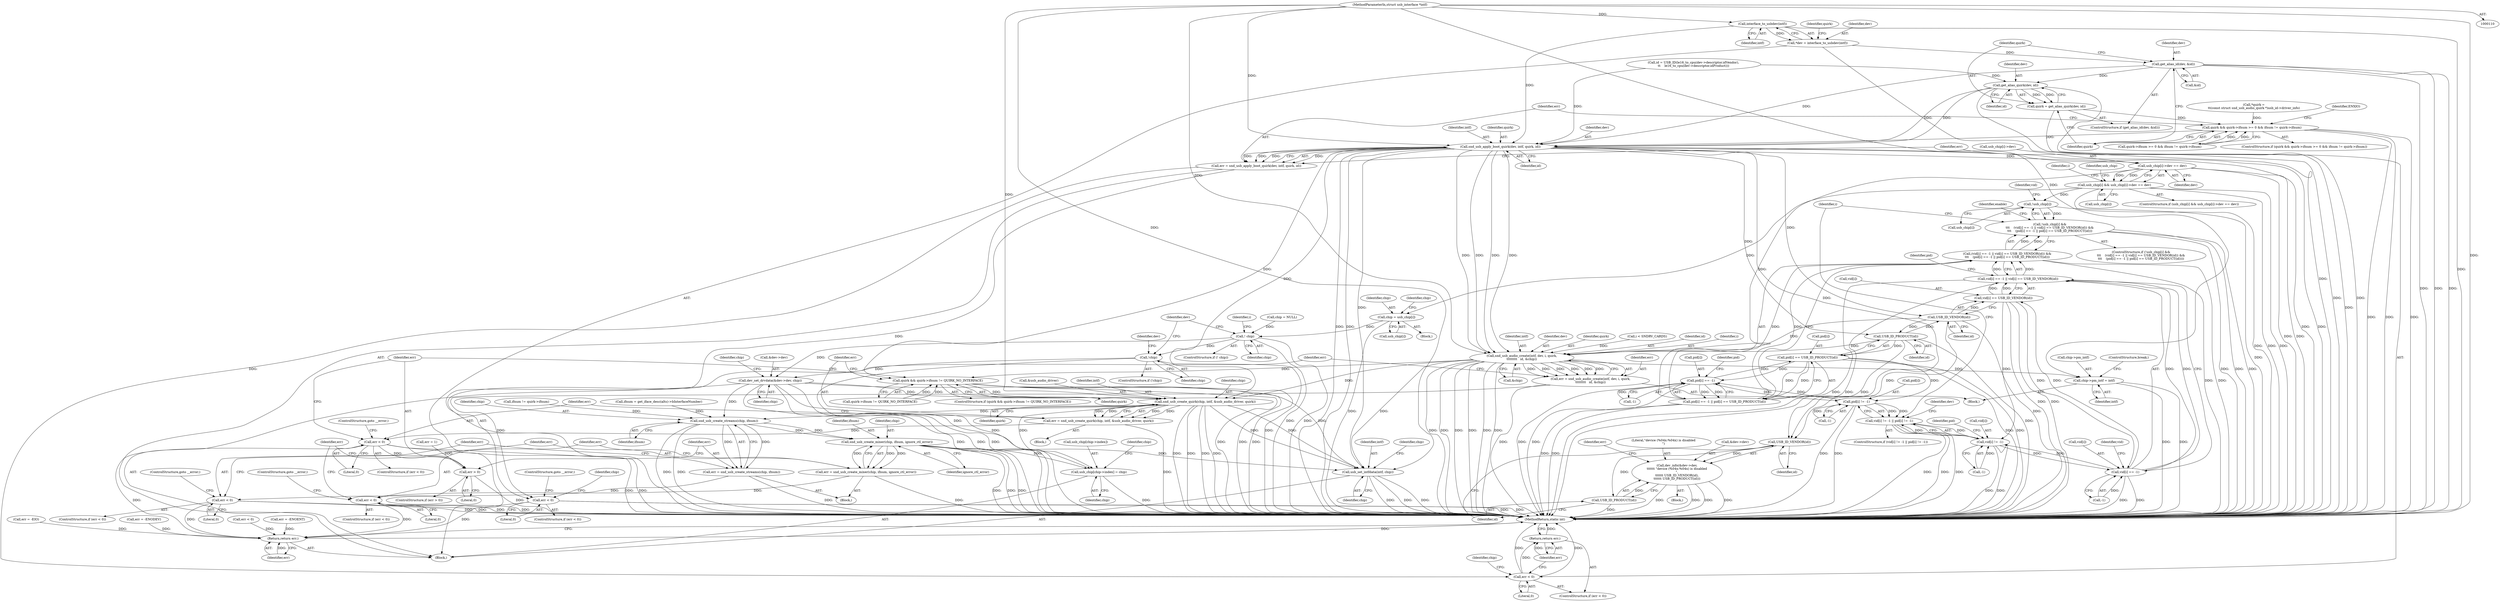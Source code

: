 digraph "0_linux_5f8cf712582617d523120df67d392059eaf2fc4b@pointer" {
"1000111" [label="(MethodParameterIn,struct usb_interface *intf)"];
"1000117" [label="(Call,interface_to_usbdev(intf))"];
"1000115" [label="(Call,*dev = interface_to_usbdev(intf))"];
"1000163" [label="(Call,get_alias_id(dev, &id))"];
"1000169" [label="(Call,get_alias_quirk(dev, id))"];
"1000167" [label="(Call,quirk = get_alias_quirk(dev, id))"];
"1000173" [label="(Call,quirk && quirk->ifnum >= 0 && ifnum != quirk->ifnum)"];
"1000191" [label="(Call,snd_usb_apply_boot_quirk(dev, intf, quirk, id))"];
"1000189" [label="(Call,err = snd_usb_apply_boot_quirk(dev, intf, quirk, id))"];
"1000197" [label="(Call,err < 0)"];
"1000200" [label="(Return,return err;)"];
"1000223" [label="(Call,usb_chip[i]->dev == dev)"];
"1000219" [label="(Call,usb_chip[i] && usb_chip[i]->dev == dev)"];
"1000251" [label="(Call,chip = usb_chip[i])"];
"1000263" [label="(Call,! chip)"];
"1000367" [label="(Call,!chip)"];
"1000381" [label="(Call,dev_set_drvdata(&dev->dev, chip))"];
"1000416" [label="(Call,snd_usb_create_quirk(chip, intf, &usb_audio_driver, quirk))"];
"1000414" [label="(Call,err = snd_usb_create_quirk(chip, intf, &usb_audio_driver, quirk))"];
"1000423" [label="(Call,err < 0)"];
"1000428" [label="(Call,err > 0)"];
"1000509" [label="(Return,return err;)"];
"1000434" [label="(Call,snd_usb_create_streams(chip, ifnum))"];
"1000432" [label="(Call,err = snd_usb_create_streams(chip, ifnum))"];
"1000438" [label="(Call,err < 0)"];
"1000444" [label="(Call,snd_usb_create_mixer(chip, ifnum, ignore_ctl_error))"];
"1000442" [label="(Call,err = snd_usb_create_mixer(chip, ifnum, ignore_ctl_error))"];
"1000449" [label="(Call,err < 0)"];
"1000464" [label="(Call,usb_chip[chip->index] = chip)"];
"1000475" [label="(Call,usb_set_intfdata(intf, chip))"];
"1000277" [label="(Call,!usb_chip[i])"];
"1000276" [label="(Call,!usb_chip[i] &&\n\t\t\t    (vid[i] == -1 || vid[i] == USB_ID_VENDOR(id)) &&\n\t\t\t    (pid[i] == -1 || pid[i] == USB_ID_PRODUCT(id)))"];
"1000316" [label="(Call,snd_usb_audio_create(intf, dev, i, quirk,\n\t\t\t\t\t\t\t\t   id, &chip))"];
"1000314" [label="(Call,err = snd_usb_audio_create(intf, dev, i, quirk,\n\t\t\t\t\t\t\t\t   id, &chip))"];
"1000325" [label="(Call,err < 0)"];
"1000329" [label="(Call,chip->pm_intf = intf)"];
"1000406" [label="(Call,quirk && quirk->ifnum != QUIRK_NO_INTERFACE)"];
"1000293" [label="(Call,USB_ID_VENDOR(id))"];
"1000289" [label="(Call,vid[i] == USB_ID_VENDOR(id))"];
"1000283" [label="(Call,vid[i] == -1)"];
"1000282" [label="(Call,vid[i] == -1 || vid[i] == USB_ID_VENDOR(id))"];
"1000281" [label="(Call,(vid[i] == -1 || vid[i] == USB_ID_VENDOR(id)) &&\n\t\t\t    (pid[i] == -1 || pid[i] == USB_ID_PRODUCT(id)))"];
"1000338" [label="(Call,vid[i] != -1)"];
"1000337" [label="(Call,vid[i] != -1 || pid[i] != -1)"];
"1000306" [label="(Call,USB_ID_PRODUCT(id))"];
"1000302" [label="(Call,pid[i] == USB_ID_PRODUCT(id))"];
"1000296" [label="(Call,pid[i] == -1)"];
"1000295" [label="(Call,pid[i] == -1 || pid[i] == USB_ID_PRODUCT(id))"];
"1000344" [label="(Call,pid[i] != -1)"];
"1000357" [label="(Call,USB_ID_VENDOR(id))"];
"1000351" [label="(Call,dev_info(&dev->dev,\n\t\t\t\t\t\t \"device (%04x:%04x) is disabled\n\",\n\t\t\t\t\t\t USB_ID_VENDOR(id),\n\t\t\t\t\t\t USB_ID_PRODUCT(id)))"];
"1000359" [label="(Call,USB_ID_PRODUCT(id))"];
"1000465" [label="(Call,usb_chip[chip->index])"];
"1000381" [label="(Call,dev_set_drvdata(&dev->dev, chip))"];
"1000175" [label="(Call,quirk->ifnum >= 0 && ifnum != quirk->ifnum)"];
"1000246" [label="(Call,err = -EIO)"];
"1000281" [label="(Call,(vid[i] == -1 || vid[i] == USB_ID_VENDOR(id)) &&\n\t\t\t    (pid[i] == -1 || pid[i] == USB_ID_PRODUCT(id)))"];
"1000195" [label="(Identifier,id)"];
"1000334" [label="(ControlStructure,break;)"];
"1000354" [label="(Identifier,dev)"];
"1000449" [label="(Call,err < 0)"];
"1000296" [label="(Call,pid[i] == -1)"];
"1000282" [label="(Call,vid[i] == -1 || vid[i] == USB_ID_VENDOR(id))"];
"1000452" [label="(ControlStructure,goto __error;)"];
"1000314" [label="(Call,err = snd_usb_audio_create(intf, dev, i, quirk,\n\t\t\t\t\t\t\t\t   id, &chip))"];
"1000330" [label="(Call,chip->pm_intf)"];
"1000251" [label="(Call,chip = usb_chip[i])"];
"1000386" [label="(Identifier,chip)"];
"1000300" [label="(Call,-1)"];
"1000447" [label="(Identifier,ignore_ctl_error)"];
"1000422" [label="(ControlStructure,if (err < 0))"];
"1000317" [label="(Identifier,intf)"];
"1000192" [label="(Identifier,dev)"];
"1000216" [label="(Identifier,i)"];
"1000351" [label="(Call,dev_info(&dev->dev,\n\t\t\t\t\t\t \"device (%04x:%04x) is disabled\n\",\n\t\t\t\t\t\t USB_ID_VENDOR(id),\n\t\t\t\t\t\t USB_ID_PRODUCT(id)))"];
"1000111" [label="(MethodParameterIn,struct usb_interface *intf)"];
"1000169" [label="(Call,get_alias_quirk(dev, id))"];
"1000331" [label="(Identifier,chip)"];
"1000439" [label="(Identifier,err)"];
"1000198" [label="(Identifier,err)"];
"1000297" [label="(Call,pid[i])"];
"1000413" [label="(Block,)"];
"1000342" [label="(Call,-1)"];
"1000276" [label="(Call,!usb_chip[i] &&\n\t\t\t    (vid[i] == -1 || vid[i] == USB_ID_VENDOR(id)) &&\n\t\t\t    (pid[i] == -1 || pid[i] == USB_ID_PRODUCT(id)))"];
"1000193" [label="(Identifier,intf)"];
"1000189" [label="(Call,err = snd_usb_apply_boot_quirk(dev, intf, quirk, id))"];
"1000427" [label="(ControlStructure,if (err > 0))"];
"1000345" [label="(Call,pid[i])"];
"1000318" [label="(Identifier,dev)"];
"1000236" [label="(Identifier,usb_chip)"];
"1000328" [label="(ControlStructure,goto __error;)"];
"1000277" [label="(Call,!usb_chip[i])"];
"1000181" [label="(Call,ifnum != quirk->ifnum)"];
"1000121" [label="(Identifier,quirk)"];
"1000302" [label="(Call,pid[i] == USB_ID_PRODUCT(id))"];
"1000477" [label="(Identifier,chip)"];
"1000194" [label="(Identifier,quirk)"];
"1000350" [label="(Block,)"];
"1000424" [label="(Identifier,err)"];
"1000320" [label="(Identifier,quirk)"];
"1000259" [label="(Identifier,chip)"];
"1000344" [label="(Call,pid[i] != -1)"];
"1000141" [label="(Call,ifnum = get_iface_desc(alts)->bInterfaceNumber)"];
"1000162" [label="(ControlStructure,if (get_alias_id(dev, &id)))"];
"1000510" [label="(Identifier,err)"];
"1000445" [label="(Identifier,chip)"];
"1000417" [label="(Identifier,chip)"];
"1000408" [label="(Call,quirk->ifnum != QUIRK_NO_INTERFACE)"];
"1000163" [label="(Call,get_alias_id(dev, &id))"];
"1000118" [label="(Identifier,intf)"];
"1000405" [label="(ControlStructure,if (quirk && quirk->ifnum != QUIRK_NO_INTERFACE))"];
"1000203" [label="(Identifier,chip)"];
"1000325" [label="(Call,err < 0)"];
"1000346" [label="(Identifier,pid)"];
"1000284" [label="(Call,vid[i])"];
"1000219" [label="(Call,usb_chip[i] && usb_chip[i]->dev == dev)"];
"1000147" [label="(Call,id = USB_ID(le16_to_cpu(dev->descriptor.idVendor),\n\t\t    le16_to_cpu(dev->descriptor.idProduct)))"];
"1000275" [label="(ControlStructure,if (!usb_chip[i] &&\n\t\t\t    (vid[i] == -1 || vid[i] == USB_ID_VENDOR(id)) &&\n\t\t\t    (pid[i] == -1 || pid[i] == USB_ID_PRODUCT(id))))"];
"1000415" [label="(Identifier,err)"];
"1000475" [label="(Call,usb_set_intfdata(intf, chip))"];
"1000229" [label="(Identifier,dev)"];
"1000252" [label="(Identifier,chip)"];
"1000442" [label="(Call,err = snd_usb_create_mixer(chip, ifnum, ignore_ctl_error))"];
"1000274" [label="(Identifier,i)"];
"1000366" [label="(ControlStructure,if (!chip))"];
"1000298" [label="(Identifier,pid)"];
"1000220" [label="(Call,usb_chip[i])"];
"1000376" [label="(Call,err = -ENODEV)"];
"1000431" [label="(Block,)"];
"1000450" [label="(Identifier,err)"];
"1000470" [label="(Identifier,chip)"];
"1000473" [label="(Identifier,chip)"];
"1000324" [label="(ControlStructure,if (err < 0))"];
"1000199" [label="(Literal,0)"];
"1000303" [label="(Call,pid[i])"];
"1000263" [label="(Call,! chip)"];
"1000116" [label="(Identifier,dev)"];
"1000285" [label="(Identifier,vid)"];
"1000430" [label="(Literal,0)"];
"1000295" [label="(Call,pid[i] == -1 || pid[i] == USB_ID_PRODUCT(id))"];
"1000191" [label="(Call,snd_usb_apply_boot_quirk(dev, intf, quirk, id))"];
"1000171" [label="(Identifier,id)"];
"1000188" [label="(Identifier,ENXIO)"];
"1000460" [label="(Call,err < 0)"];
"1000352" [label="(Call,&dev->dev)"];
"1000432" [label="(Call,err = snd_usb_create_streams(chip, ifnum))"];
"1000416" [label="(Call,snd_usb_create_quirk(chip, intf, &usb_audio_driver, quirk))"];
"1000262" [label="(ControlStructure,if (! chip))"];
"1000426" [label="(ControlStructure,goto __error;)"];
"1000327" [label="(Literal,0)"];
"1000337" [label="(Call,vid[i] != -1 || pid[i] != -1)"];
"1000438" [label="(Call,err < 0)"];
"1000336" [label="(ControlStructure,if (vid[i] != -1 || pid[i] != -1))"];
"1000362" [label="(Identifier,err)"];
"1000373" [label="(Identifier,dev)"];
"1000117" [label="(Call,interface_to_usbdev(intf))"];
"1000283" [label="(Call,vid[i] == -1)"];
"1000268" [label="(Identifier,i)"];
"1000315" [label="(Identifier,err)"];
"1000443" [label="(Identifier,err)"];
"1000173" [label="(Call,quirk && quirk->ifnum >= 0 && ifnum != quirk->ifnum)"];
"1000170" [label="(Identifier,dev)"];
"1000253" [label="(Call,usb_chip[i])"];
"1000270" [label="(Call,i < SNDRV_CARDS)"];
"1000223" [label="(Call,usb_chip[i]->dev == dev)"];
"1000464" [label="(Call,usb_chip[chip->index] = chip)"];
"1000113" [label="(Block,)"];
"1000421" [label="(Identifier,quirk)"];
"1000164" [label="(Identifier,dev)"];
"1000311" [label="(Identifier,enable)"];
"1000357" [label="(Call,USB_ID_VENDOR(id))"];
"1000356" [label="(Literal,\"device (%04x:%04x) is disabled\n\")"];
"1000165" [label="(Call,&id)"];
"1000511" [label="(MethodReturn,static int)"];
"1000382" [label="(Call,&dev->dev)"];
"1000202" [label="(Call,chip = NULL)"];
"1000197" [label="(Call,err < 0)"];
"1000425" [label="(Literal,0)"];
"1000407" [label="(Identifier,quirk)"];
"1000287" [label="(Call,-1)"];
"1000339" [label="(Call,vid[i])"];
"1000367" [label="(Call,!chip)"];
"1000326" [label="(Identifier,err)"];
"1000414" [label="(Call,err = snd_usb_create_quirk(chip, intf, &usb_audio_driver, quirk))"];
"1000196" [label="(ControlStructure,if (err < 0))"];
"1000433" [label="(Identifier,err)"];
"1000333" [label="(Identifier,intf)"];
"1000304" [label="(Identifier,pid)"];
"1000329" [label="(Call,chip->pm_intf = intf)"];
"1000437" [label="(ControlStructure,if (err < 0))"];
"1000167" [label="(Call,quirk = get_alias_quirk(dev, id))"];
"1000509" [label="(Return,return err;)"];
"1000360" [label="(Identifier,id)"];
"1000307" [label="(Identifier,id)"];
"1000390" [label="(Identifier,chip)"];
"1000289" [label="(Call,vid[i] == USB_ID_VENDOR(id))"];
"1000454" [label="(Identifier,err)"];
"1000451" [label="(Literal,0)"];
"1000338" [label="(Call,vid[i] != -1)"];
"1000476" [label="(Identifier,intf)"];
"1000361" [label="(Call,err = -ENOENT)"];
"1000291" [label="(Identifier,vid)"];
"1000190" [label="(Identifier,err)"];
"1000428" [label="(Call,err > 0)"];
"1000446" [label="(Identifier,ifnum)"];
"1000384" [label="(Identifier,dev)"];
"1000321" [label="(Identifier,id)"];
"1000294" [label="(Identifier,id)"];
"1000200" [label="(Return,return err;)"];
"1000168" [label="(Identifier,quirk)"];
"1000316" [label="(Call,snd_usb_audio_create(intf, dev, i, quirk,\n\t\t\t\t\t\t\t\t   id, &chip))"];
"1000115" [label="(Call,*dev = interface_to_usbdev(intf))"];
"1000348" [label="(Call,-1)"];
"1000436" [label="(Identifier,ifnum)"];
"1000319" [label="(Identifier,i)"];
"1000359" [label="(Call,USB_ID_PRODUCT(id))"];
"1000172" [label="(ControlStructure,if (quirk && quirk->ifnum >= 0 && ifnum != quirk->ifnum))"];
"1000440" [label="(Literal,0)"];
"1000358" [label="(Identifier,id)"];
"1000174" [label="(Identifier,quirk)"];
"1000406" [label="(Call,quirk && quirk->ifnum != QUIRK_NO_INTERFACE)"];
"1000290" [label="(Call,vid[i])"];
"1000230" [label="(Block,)"];
"1000313" [label="(Block,)"];
"1000429" [label="(Identifier,err)"];
"1000448" [label="(ControlStructure,if (err < 0))"];
"1000423" [label="(Call,err < 0)"];
"1000201" [label="(Identifier,err)"];
"1000306" [label="(Call,USB_ID_PRODUCT(id))"];
"1000120" [label="(Call,*quirk =\n\t\t(const struct snd_usb_audio_quirk *)usb_id->driver_info)"];
"1000419" [label="(Call,&usb_audio_driver)"];
"1000224" [label="(Call,usb_chip[i]->dev)"];
"1000322" [label="(Call,&chip)"];
"1000264" [label="(Identifier,chip)"];
"1000444" [label="(Call,snd_usb_create_mixer(chip, ifnum, ignore_ctl_error))"];
"1000278" [label="(Call,usb_chip[i])"];
"1000434" [label="(Call,snd_usb_create_streams(chip, ifnum))"];
"1000402" [label="(Call,err = 1)"];
"1000218" [label="(ControlStructure,if (usb_chip[i] && usb_chip[i]->dev == dev))"];
"1000435" [label="(Identifier,chip)"];
"1000481" [label="(Identifier,chip)"];
"1000418" [label="(Identifier,intf)"];
"1000368" [label="(Identifier,chip)"];
"1000293" [label="(Call,USB_ID_VENDOR(id))"];
"1000441" [label="(ControlStructure,goto __error;)"];
"1000111" -> "1000110"  [label="AST: "];
"1000111" -> "1000511"  [label="DDG: "];
"1000111" -> "1000117"  [label="DDG: "];
"1000111" -> "1000191"  [label="DDG: "];
"1000111" -> "1000316"  [label="DDG: "];
"1000111" -> "1000329"  [label="DDG: "];
"1000111" -> "1000416"  [label="DDG: "];
"1000111" -> "1000475"  [label="DDG: "];
"1000117" -> "1000115"  [label="AST: "];
"1000117" -> "1000118"  [label="CFG: "];
"1000118" -> "1000117"  [label="AST: "];
"1000115" -> "1000117"  [label="CFG: "];
"1000117" -> "1000511"  [label="DDG: "];
"1000117" -> "1000115"  [label="DDG: "];
"1000117" -> "1000191"  [label="DDG: "];
"1000115" -> "1000113"  [label="AST: "];
"1000116" -> "1000115"  [label="AST: "];
"1000121" -> "1000115"  [label="CFG: "];
"1000115" -> "1000511"  [label="DDG: "];
"1000115" -> "1000163"  [label="DDG: "];
"1000163" -> "1000162"  [label="AST: "];
"1000163" -> "1000165"  [label="CFG: "];
"1000164" -> "1000163"  [label="AST: "];
"1000165" -> "1000163"  [label="AST: "];
"1000168" -> "1000163"  [label="CFG: "];
"1000174" -> "1000163"  [label="CFG: "];
"1000163" -> "1000511"  [label="DDG: "];
"1000163" -> "1000511"  [label="DDG: "];
"1000163" -> "1000511"  [label="DDG: "];
"1000163" -> "1000169"  [label="DDG: "];
"1000163" -> "1000191"  [label="DDG: "];
"1000169" -> "1000167"  [label="AST: "];
"1000169" -> "1000171"  [label="CFG: "];
"1000170" -> "1000169"  [label="AST: "];
"1000171" -> "1000169"  [label="AST: "];
"1000167" -> "1000169"  [label="CFG: "];
"1000169" -> "1000511"  [label="DDG: "];
"1000169" -> "1000511"  [label="DDG: "];
"1000169" -> "1000167"  [label="DDG: "];
"1000169" -> "1000167"  [label="DDG: "];
"1000147" -> "1000169"  [label="DDG: "];
"1000169" -> "1000191"  [label="DDG: "];
"1000169" -> "1000191"  [label="DDG: "];
"1000167" -> "1000162"  [label="AST: "];
"1000168" -> "1000167"  [label="AST: "];
"1000174" -> "1000167"  [label="CFG: "];
"1000167" -> "1000511"  [label="DDG: "];
"1000167" -> "1000173"  [label="DDG: "];
"1000173" -> "1000172"  [label="AST: "];
"1000173" -> "1000174"  [label="CFG: "];
"1000173" -> "1000175"  [label="CFG: "];
"1000174" -> "1000173"  [label="AST: "];
"1000175" -> "1000173"  [label="AST: "];
"1000188" -> "1000173"  [label="CFG: "];
"1000190" -> "1000173"  [label="CFG: "];
"1000173" -> "1000511"  [label="DDG: "];
"1000173" -> "1000511"  [label="DDG: "];
"1000173" -> "1000511"  [label="DDG: "];
"1000120" -> "1000173"  [label="DDG: "];
"1000175" -> "1000173"  [label="DDG: "];
"1000175" -> "1000173"  [label="DDG: "];
"1000173" -> "1000191"  [label="DDG: "];
"1000191" -> "1000189"  [label="AST: "];
"1000191" -> "1000195"  [label="CFG: "];
"1000192" -> "1000191"  [label="AST: "];
"1000193" -> "1000191"  [label="AST: "];
"1000194" -> "1000191"  [label="AST: "];
"1000195" -> "1000191"  [label="AST: "];
"1000189" -> "1000191"  [label="CFG: "];
"1000191" -> "1000511"  [label="DDG: "];
"1000191" -> "1000511"  [label="DDG: "];
"1000191" -> "1000511"  [label="DDG: "];
"1000191" -> "1000511"  [label="DDG: "];
"1000191" -> "1000189"  [label="DDG: "];
"1000191" -> "1000189"  [label="DDG: "];
"1000191" -> "1000189"  [label="DDG: "];
"1000191" -> "1000189"  [label="DDG: "];
"1000147" -> "1000191"  [label="DDG: "];
"1000191" -> "1000223"  [label="DDG: "];
"1000191" -> "1000293"  [label="DDG: "];
"1000191" -> "1000306"  [label="DDG: "];
"1000191" -> "1000316"  [label="DDG: "];
"1000191" -> "1000316"  [label="DDG: "];
"1000191" -> "1000316"  [label="DDG: "];
"1000191" -> "1000316"  [label="DDG: "];
"1000191" -> "1000357"  [label="DDG: "];
"1000191" -> "1000406"  [label="DDG: "];
"1000191" -> "1000416"  [label="DDG: "];
"1000191" -> "1000475"  [label="DDG: "];
"1000189" -> "1000113"  [label="AST: "];
"1000190" -> "1000189"  [label="AST: "];
"1000198" -> "1000189"  [label="CFG: "];
"1000189" -> "1000511"  [label="DDG: "];
"1000189" -> "1000197"  [label="DDG: "];
"1000197" -> "1000196"  [label="AST: "];
"1000197" -> "1000199"  [label="CFG: "];
"1000198" -> "1000197"  [label="AST: "];
"1000199" -> "1000197"  [label="AST: "];
"1000201" -> "1000197"  [label="CFG: "];
"1000203" -> "1000197"  [label="CFG: "];
"1000197" -> "1000511"  [label="DDG: "];
"1000197" -> "1000511"  [label="DDG: "];
"1000197" -> "1000200"  [label="DDG: "];
"1000200" -> "1000196"  [label="AST: "];
"1000200" -> "1000201"  [label="CFG: "];
"1000201" -> "1000200"  [label="AST: "];
"1000511" -> "1000200"  [label="CFG: "];
"1000200" -> "1000511"  [label="DDG: "];
"1000201" -> "1000200"  [label="DDG: "];
"1000223" -> "1000219"  [label="AST: "];
"1000223" -> "1000229"  [label="CFG: "];
"1000224" -> "1000223"  [label="AST: "];
"1000229" -> "1000223"  [label="AST: "];
"1000219" -> "1000223"  [label="CFG: "];
"1000223" -> "1000511"  [label="DDG: "];
"1000223" -> "1000511"  [label="DDG: "];
"1000223" -> "1000219"  [label="DDG: "];
"1000223" -> "1000219"  [label="DDG: "];
"1000223" -> "1000316"  [label="DDG: "];
"1000219" -> "1000218"  [label="AST: "];
"1000219" -> "1000220"  [label="CFG: "];
"1000220" -> "1000219"  [label="AST: "];
"1000236" -> "1000219"  [label="CFG: "];
"1000216" -> "1000219"  [label="CFG: "];
"1000219" -> "1000511"  [label="DDG: "];
"1000219" -> "1000511"  [label="DDG: "];
"1000219" -> "1000511"  [label="DDG: "];
"1000219" -> "1000251"  [label="DDG: "];
"1000219" -> "1000277"  [label="DDG: "];
"1000251" -> "1000230"  [label="AST: "];
"1000251" -> "1000253"  [label="CFG: "];
"1000252" -> "1000251"  [label="AST: "];
"1000253" -> "1000251"  [label="AST: "];
"1000259" -> "1000251"  [label="CFG: "];
"1000251" -> "1000511"  [label="DDG: "];
"1000251" -> "1000263"  [label="DDG: "];
"1000263" -> "1000262"  [label="AST: "];
"1000263" -> "1000264"  [label="CFG: "];
"1000264" -> "1000263"  [label="AST: "];
"1000268" -> "1000263"  [label="CFG: "];
"1000384" -> "1000263"  [label="CFG: "];
"1000263" -> "1000511"  [label="DDG: "];
"1000263" -> "1000511"  [label="DDG: "];
"1000202" -> "1000263"  [label="DDG: "];
"1000263" -> "1000367"  [label="DDG: "];
"1000263" -> "1000381"  [label="DDG: "];
"1000367" -> "1000366"  [label="AST: "];
"1000367" -> "1000368"  [label="CFG: "];
"1000368" -> "1000367"  [label="AST: "];
"1000373" -> "1000367"  [label="CFG: "];
"1000384" -> "1000367"  [label="CFG: "];
"1000367" -> "1000511"  [label="DDG: "];
"1000367" -> "1000511"  [label="DDG: "];
"1000367" -> "1000381"  [label="DDG: "];
"1000381" -> "1000113"  [label="AST: "];
"1000381" -> "1000386"  [label="CFG: "];
"1000382" -> "1000381"  [label="AST: "];
"1000386" -> "1000381"  [label="AST: "];
"1000390" -> "1000381"  [label="CFG: "];
"1000381" -> "1000511"  [label="DDG: "];
"1000381" -> "1000511"  [label="DDG: "];
"1000381" -> "1000511"  [label="DDG: "];
"1000381" -> "1000416"  [label="DDG: "];
"1000381" -> "1000434"  [label="DDG: "];
"1000381" -> "1000464"  [label="DDG: "];
"1000381" -> "1000475"  [label="DDG: "];
"1000416" -> "1000414"  [label="AST: "];
"1000416" -> "1000421"  [label="CFG: "];
"1000417" -> "1000416"  [label="AST: "];
"1000418" -> "1000416"  [label="AST: "];
"1000419" -> "1000416"  [label="AST: "];
"1000421" -> "1000416"  [label="AST: "];
"1000414" -> "1000416"  [label="CFG: "];
"1000416" -> "1000511"  [label="DDG: "];
"1000416" -> "1000511"  [label="DDG: "];
"1000416" -> "1000511"  [label="DDG: "];
"1000416" -> "1000511"  [label="DDG: "];
"1000416" -> "1000414"  [label="DDG: "];
"1000416" -> "1000414"  [label="DDG: "];
"1000416" -> "1000414"  [label="DDG: "];
"1000416" -> "1000414"  [label="DDG: "];
"1000316" -> "1000416"  [label="DDG: "];
"1000406" -> "1000416"  [label="DDG: "];
"1000416" -> "1000434"  [label="DDG: "];
"1000416" -> "1000464"  [label="DDG: "];
"1000416" -> "1000475"  [label="DDG: "];
"1000416" -> "1000475"  [label="DDG: "];
"1000414" -> "1000413"  [label="AST: "];
"1000415" -> "1000414"  [label="AST: "];
"1000424" -> "1000414"  [label="CFG: "];
"1000414" -> "1000511"  [label="DDG: "];
"1000414" -> "1000423"  [label="DDG: "];
"1000423" -> "1000422"  [label="AST: "];
"1000423" -> "1000425"  [label="CFG: "];
"1000424" -> "1000423"  [label="AST: "];
"1000425" -> "1000423"  [label="AST: "];
"1000426" -> "1000423"  [label="CFG: "];
"1000429" -> "1000423"  [label="CFG: "];
"1000423" -> "1000511"  [label="DDG: "];
"1000423" -> "1000511"  [label="DDG: "];
"1000423" -> "1000428"  [label="DDG: "];
"1000423" -> "1000509"  [label="DDG: "];
"1000428" -> "1000427"  [label="AST: "];
"1000428" -> "1000430"  [label="CFG: "];
"1000429" -> "1000428"  [label="AST: "];
"1000430" -> "1000428"  [label="AST: "];
"1000433" -> "1000428"  [label="CFG: "];
"1000454" -> "1000428"  [label="CFG: "];
"1000428" -> "1000511"  [label="DDG: "];
"1000402" -> "1000428"  [label="DDG: "];
"1000509" -> "1000113"  [label="AST: "];
"1000509" -> "1000510"  [label="CFG: "];
"1000510" -> "1000509"  [label="AST: "];
"1000511" -> "1000509"  [label="CFG: "];
"1000509" -> "1000511"  [label="DDG: "];
"1000510" -> "1000509"  [label="DDG: "];
"1000325" -> "1000509"  [label="DDG: "];
"1000460" -> "1000509"  [label="DDG: "];
"1000376" -> "1000509"  [label="DDG: "];
"1000449" -> "1000509"  [label="DDG: "];
"1000361" -> "1000509"  [label="DDG: "];
"1000438" -> "1000509"  [label="DDG: "];
"1000246" -> "1000509"  [label="DDG: "];
"1000434" -> "1000432"  [label="AST: "];
"1000434" -> "1000436"  [label="CFG: "];
"1000435" -> "1000434"  [label="AST: "];
"1000436" -> "1000434"  [label="AST: "];
"1000432" -> "1000434"  [label="CFG: "];
"1000434" -> "1000511"  [label="DDG: "];
"1000434" -> "1000511"  [label="DDG: "];
"1000434" -> "1000432"  [label="DDG: "];
"1000434" -> "1000432"  [label="DDG: "];
"1000181" -> "1000434"  [label="DDG: "];
"1000141" -> "1000434"  [label="DDG: "];
"1000434" -> "1000444"  [label="DDG: "];
"1000434" -> "1000444"  [label="DDG: "];
"1000432" -> "1000431"  [label="AST: "];
"1000433" -> "1000432"  [label="AST: "];
"1000439" -> "1000432"  [label="CFG: "];
"1000432" -> "1000511"  [label="DDG: "];
"1000432" -> "1000438"  [label="DDG: "];
"1000438" -> "1000437"  [label="AST: "];
"1000438" -> "1000440"  [label="CFG: "];
"1000439" -> "1000438"  [label="AST: "];
"1000440" -> "1000438"  [label="AST: "];
"1000441" -> "1000438"  [label="CFG: "];
"1000443" -> "1000438"  [label="CFG: "];
"1000438" -> "1000511"  [label="DDG: "];
"1000438" -> "1000511"  [label="DDG: "];
"1000444" -> "1000442"  [label="AST: "];
"1000444" -> "1000447"  [label="CFG: "];
"1000445" -> "1000444"  [label="AST: "];
"1000446" -> "1000444"  [label="AST: "];
"1000447" -> "1000444"  [label="AST: "];
"1000442" -> "1000444"  [label="CFG: "];
"1000444" -> "1000511"  [label="DDG: "];
"1000444" -> "1000511"  [label="DDG: "];
"1000444" -> "1000511"  [label="DDG: "];
"1000444" -> "1000442"  [label="DDG: "];
"1000444" -> "1000442"  [label="DDG: "];
"1000444" -> "1000442"  [label="DDG: "];
"1000444" -> "1000464"  [label="DDG: "];
"1000444" -> "1000475"  [label="DDG: "];
"1000442" -> "1000431"  [label="AST: "];
"1000443" -> "1000442"  [label="AST: "];
"1000450" -> "1000442"  [label="CFG: "];
"1000442" -> "1000511"  [label="DDG: "];
"1000442" -> "1000449"  [label="DDG: "];
"1000449" -> "1000448"  [label="AST: "];
"1000449" -> "1000451"  [label="CFG: "];
"1000450" -> "1000449"  [label="AST: "];
"1000451" -> "1000449"  [label="AST: "];
"1000452" -> "1000449"  [label="CFG: "];
"1000454" -> "1000449"  [label="CFG: "];
"1000449" -> "1000511"  [label="DDG: "];
"1000449" -> "1000511"  [label="DDG: "];
"1000464" -> "1000113"  [label="AST: "];
"1000464" -> "1000470"  [label="CFG: "];
"1000465" -> "1000464"  [label="AST: "];
"1000470" -> "1000464"  [label="AST: "];
"1000473" -> "1000464"  [label="CFG: "];
"1000464" -> "1000511"  [label="DDG: "];
"1000475" -> "1000113"  [label="AST: "];
"1000475" -> "1000477"  [label="CFG: "];
"1000476" -> "1000475"  [label="AST: "];
"1000477" -> "1000475"  [label="AST: "];
"1000481" -> "1000475"  [label="CFG: "];
"1000475" -> "1000511"  [label="DDG: "];
"1000475" -> "1000511"  [label="DDG: "];
"1000475" -> "1000511"  [label="DDG: "];
"1000316" -> "1000475"  [label="DDG: "];
"1000277" -> "1000276"  [label="AST: "];
"1000277" -> "1000278"  [label="CFG: "];
"1000278" -> "1000277"  [label="AST: "];
"1000285" -> "1000277"  [label="CFG: "];
"1000276" -> "1000277"  [label="CFG: "];
"1000277" -> "1000511"  [label="DDG: "];
"1000277" -> "1000276"  [label="DDG: "];
"1000276" -> "1000275"  [label="AST: "];
"1000276" -> "1000281"  [label="CFG: "];
"1000281" -> "1000276"  [label="AST: "];
"1000311" -> "1000276"  [label="CFG: "];
"1000274" -> "1000276"  [label="CFG: "];
"1000276" -> "1000511"  [label="DDG: "];
"1000276" -> "1000511"  [label="DDG: "];
"1000276" -> "1000511"  [label="DDG: "];
"1000281" -> "1000276"  [label="DDG: "];
"1000281" -> "1000276"  [label="DDG: "];
"1000316" -> "1000314"  [label="AST: "];
"1000316" -> "1000322"  [label="CFG: "];
"1000317" -> "1000316"  [label="AST: "];
"1000318" -> "1000316"  [label="AST: "];
"1000319" -> "1000316"  [label="AST: "];
"1000320" -> "1000316"  [label="AST: "];
"1000321" -> "1000316"  [label="AST: "];
"1000322" -> "1000316"  [label="AST: "];
"1000314" -> "1000316"  [label="CFG: "];
"1000316" -> "1000511"  [label="DDG: "];
"1000316" -> "1000511"  [label="DDG: "];
"1000316" -> "1000511"  [label="DDG: "];
"1000316" -> "1000511"  [label="DDG: "];
"1000316" -> "1000511"  [label="DDG: "];
"1000316" -> "1000511"  [label="DDG: "];
"1000316" -> "1000314"  [label="DDG: "];
"1000316" -> "1000314"  [label="DDG: "];
"1000316" -> "1000314"  [label="DDG: "];
"1000316" -> "1000314"  [label="DDG: "];
"1000316" -> "1000314"  [label="DDG: "];
"1000316" -> "1000314"  [label="DDG: "];
"1000270" -> "1000316"  [label="DDG: "];
"1000293" -> "1000316"  [label="DDG: "];
"1000306" -> "1000316"  [label="DDG: "];
"1000316" -> "1000329"  [label="DDG: "];
"1000316" -> "1000406"  [label="DDG: "];
"1000314" -> "1000313"  [label="AST: "];
"1000315" -> "1000314"  [label="AST: "];
"1000326" -> "1000314"  [label="CFG: "];
"1000314" -> "1000511"  [label="DDG: "];
"1000314" -> "1000325"  [label="DDG: "];
"1000325" -> "1000324"  [label="AST: "];
"1000325" -> "1000327"  [label="CFG: "];
"1000326" -> "1000325"  [label="AST: "];
"1000327" -> "1000325"  [label="AST: "];
"1000328" -> "1000325"  [label="CFG: "];
"1000331" -> "1000325"  [label="CFG: "];
"1000325" -> "1000511"  [label="DDG: "];
"1000325" -> "1000511"  [label="DDG: "];
"1000329" -> "1000313"  [label="AST: "];
"1000329" -> "1000333"  [label="CFG: "];
"1000330" -> "1000329"  [label="AST: "];
"1000333" -> "1000329"  [label="AST: "];
"1000334" -> "1000329"  [label="CFG: "];
"1000329" -> "1000511"  [label="DDG: "];
"1000329" -> "1000511"  [label="DDG: "];
"1000406" -> "1000405"  [label="AST: "];
"1000406" -> "1000407"  [label="CFG: "];
"1000406" -> "1000408"  [label="CFG: "];
"1000407" -> "1000406"  [label="AST: "];
"1000408" -> "1000406"  [label="AST: "];
"1000415" -> "1000406"  [label="CFG: "];
"1000429" -> "1000406"  [label="CFG: "];
"1000406" -> "1000511"  [label="DDG: "];
"1000406" -> "1000511"  [label="DDG: "];
"1000406" -> "1000511"  [label="DDG: "];
"1000408" -> "1000406"  [label="DDG: "];
"1000408" -> "1000406"  [label="DDG: "];
"1000293" -> "1000289"  [label="AST: "];
"1000293" -> "1000294"  [label="CFG: "];
"1000294" -> "1000293"  [label="AST: "];
"1000289" -> "1000293"  [label="CFG: "];
"1000293" -> "1000511"  [label="DDG: "];
"1000293" -> "1000289"  [label="DDG: "];
"1000306" -> "1000293"  [label="DDG: "];
"1000293" -> "1000306"  [label="DDG: "];
"1000293" -> "1000357"  [label="DDG: "];
"1000289" -> "1000282"  [label="AST: "];
"1000290" -> "1000289"  [label="AST: "];
"1000282" -> "1000289"  [label="CFG: "];
"1000289" -> "1000511"  [label="DDG: "];
"1000289" -> "1000511"  [label="DDG: "];
"1000289" -> "1000283"  [label="DDG: "];
"1000289" -> "1000282"  [label="DDG: "];
"1000289" -> "1000282"  [label="DDG: "];
"1000283" -> "1000289"  [label="DDG: "];
"1000289" -> "1000338"  [label="DDG: "];
"1000283" -> "1000282"  [label="AST: "];
"1000283" -> "1000287"  [label="CFG: "];
"1000284" -> "1000283"  [label="AST: "];
"1000287" -> "1000283"  [label="AST: "];
"1000291" -> "1000283"  [label="CFG: "];
"1000282" -> "1000283"  [label="CFG: "];
"1000283" -> "1000511"  [label="DDG: "];
"1000283" -> "1000511"  [label="DDG: "];
"1000283" -> "1000282"  [label="DDG: "];
"1000283" -> "1000282"  [label="DDG: "];
"1000338" -> "1000283"  [label="DDG: "];
"1000287" -> "1000283"  [label="DDG: "];
"1000283" -> "1000338"  [label="DDG: "];
"1000282" -> "1000281"  [label="AST: "];
"1000298" -> "1000282"  [label="CFG: "];
"1000281" -> "1000282"  [label="CFG: "];
"1000282" -> "1000511"  [label="DDG: "];
"1000282" -> "1000511"  [label="DDG: "];
"1000282" -> "1000281"  [label="DDG: "];
"1000282" -> "1000281"  [label="DDG: "];
"1000281" -> "1000295"  [label="CFG: "];
"1000295" -> "1000281"  [label="AST: "];
"1000281" -> "1000511"  [label="DDG: "];
"1000281" -> "1000511"  [label="DDG: "];
"1000295" -> "1000281"  [label="DDG: "];
"1000295" -> "1000281"  [label="DDG: "];
"1000338" -> "1000337"  [label="AST: "];
"1000338" -> "1000342"  [label="CFG: "];
"1000339" -> "1000338"  [label="AST: "];
"1000342" -> "1000338"  [label="AST: "];
"1000346" -> "1000338"  [label="CFG: "];
"1000337" -> "1000338"  [label="CFG: "];
"1000338" -> "1000511"  [label="DDG: "];
"1000338" -> "1000511"  [label="DDG: "];
"1000338" -> "1000337"  [label="DDG: "];
"1000338" -> "1000337"  [label="DDG: "];
"1000342" -> "1000338"  [label="DDG: "];
"1000337" -> "1000336"  [label="AST: "];
"1000337" -> "1000344"  [label="CFG: "];
"1000344" -> "1000337"  [label="AST: "];
"1000354" -> "1000337"  [label="CFG: "];
"1000274" -> "1000337"  [label="CFG: "];
"1000337" -> "1000511"  [label="DDG: "];
"1000337" -> "1000511"  [label="DDG: "];
"1000337" -> "1000511"  [label="DDG: "];
"1000344" -> "1000337"  [label="DDG: "];
"1000344" -> "1000337"  [label="DDG: "];
"1000306" -> "1000302"  [label="AST: "];
"1000306" -> "1000307"  [label="CFG: "];
"1000307" -> "1000306"  [label="AST: "];
"1000302" -> "1000306"  [label="CFG: "];
"1000306" -> "1000511"  [label="DDG: "];
"1000306" -> "1000302"  [label="DDG: "];
"1000306" -> "1000357"  [label="DDG: "];
"1000302" -> "1000295"  [label="AST: "];
"1000303" -> "1000302"  [label="AST: "];
"1000295" -> "1000302"  [label="CFG: "];
"1000302" -> "1000511"  [label="DDG: "];
"1000302" -> "1000511"  [label="DDG: "];
"1000302" -> "1000296"  [label="DDG: "];
"1000302" -> "1000295"  [label="DDG: "];
"1000302" -> "1000295"  [label="DDG: "];
"1000296" -> "1000302"  [label="DDG: "];
"1000302" -> "1000344"  [label="DDG: "];
"1000296" -> "1000295"  [label="AST: "];
"1000296" -> "1000300"  [label="CFG: "];
"1000297" -> "1000296"  [label="AST: "];
"1000300" -> "1000296"  [label="AST: "];
"1000304" -> "1000296"  [label="CFG: "];
"1000295" -> "1000296"  [label="CFG: "];
"1000296" -> "1000511"  [label="DDG: "];
"1000296" -> "1000511"  [label="DDG: "];
"1000296" -> "1000295"  [label="DDG: "];
"1000296" -> "1000295"  [label="DDG: "];
"1000344" -> "1000296"  [label="DDG: "];
"1000300" -> "1000296"  [label="DDG: "];
"1000296" -> "1000344"  [label="DDG: "];
"1000295" -> "1000511"  [label="DDG: "];
"1000295" -> "1000511"  [label="DDG: "];
"1000344" -> "1000348"  [label="CFG: "];
"1000345" -> "1000344"  [label="AST: "];
"1000348" -> "1000344"  [label="AST: "];
"1000344" -> "1000511"  [label="DDG: "];
"1000344" -> "1000511"  [label="DDG: "];
"1000348" -> "1000344"  [label="DDG: "];
"1000357" -> "1000351"  [label="AST: "];
"1000357" -> "1000358"  [label="CFG: "];
"1000358" -> "1000357"  [label="AST: "];
"1000360" -> "1000357"  [label="CFG: "];
"1000357" -> "1000351"  [label="DDG: "];
"1000357" -> "1000359"  [label="DDG: "];
"1000351" -> "1000350"  [label="AST: "];
"1000351" -> "1000359"  [label="CFG: "];
"1000352" -> "1000351"  [label="AST: "];
"1000356" -> "1000351"  [label="AST: "];
"1000359" -> "1000351"  [label="AST: "];
"1000362" -> "1000351"  [label="CFG: "];
"1000351" -> "1000511"  [label="DDG: "];
"1000351" -> "1000511"  [label="DDG: "];
"1000351" -> "1000511"  [label="DDG: "];
"1000351" -> "1000511"  [label="DDG: "];
"1000359" -> "1000351"  [label="DDG: "];
"1000359" -> "1000360"  [label="CFG: "];
"1000360" -> "1000359"  [label="AST: "];
"1000359" -> "1000511"  [label="DDG: "];
}
